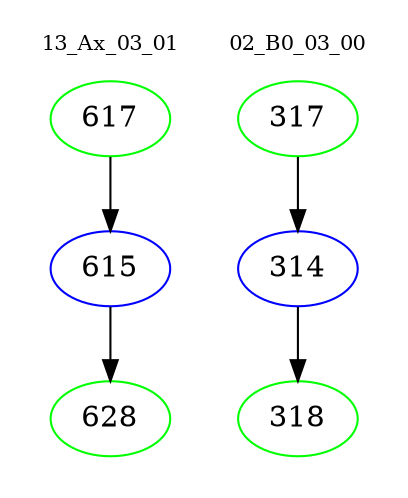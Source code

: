 digraph{
subgraph cluster_0 {
color = white
label = "13_Ax_03_01";
fontsize=10;
T0_617 [label="617", color="green"]
T0_617 -> T0_615 [color="black"]
T0_615 [label="615", color="blue"]
T0_615 -> T0_628 [color="black"]
T0_628 [label="628", color="green"]
}
subgraph cluster_1 {
color = white
label = "02_B0_03_00";
fontsize=10;
T1_317 [label="317", color="green"]
T1_317 -> T1_314 [color="black"]
T1_314 [label="314", color="blue"]
T1_314 -> T1_318 [color="black"]
T1_318 [label="318", color="green"]
}
}
